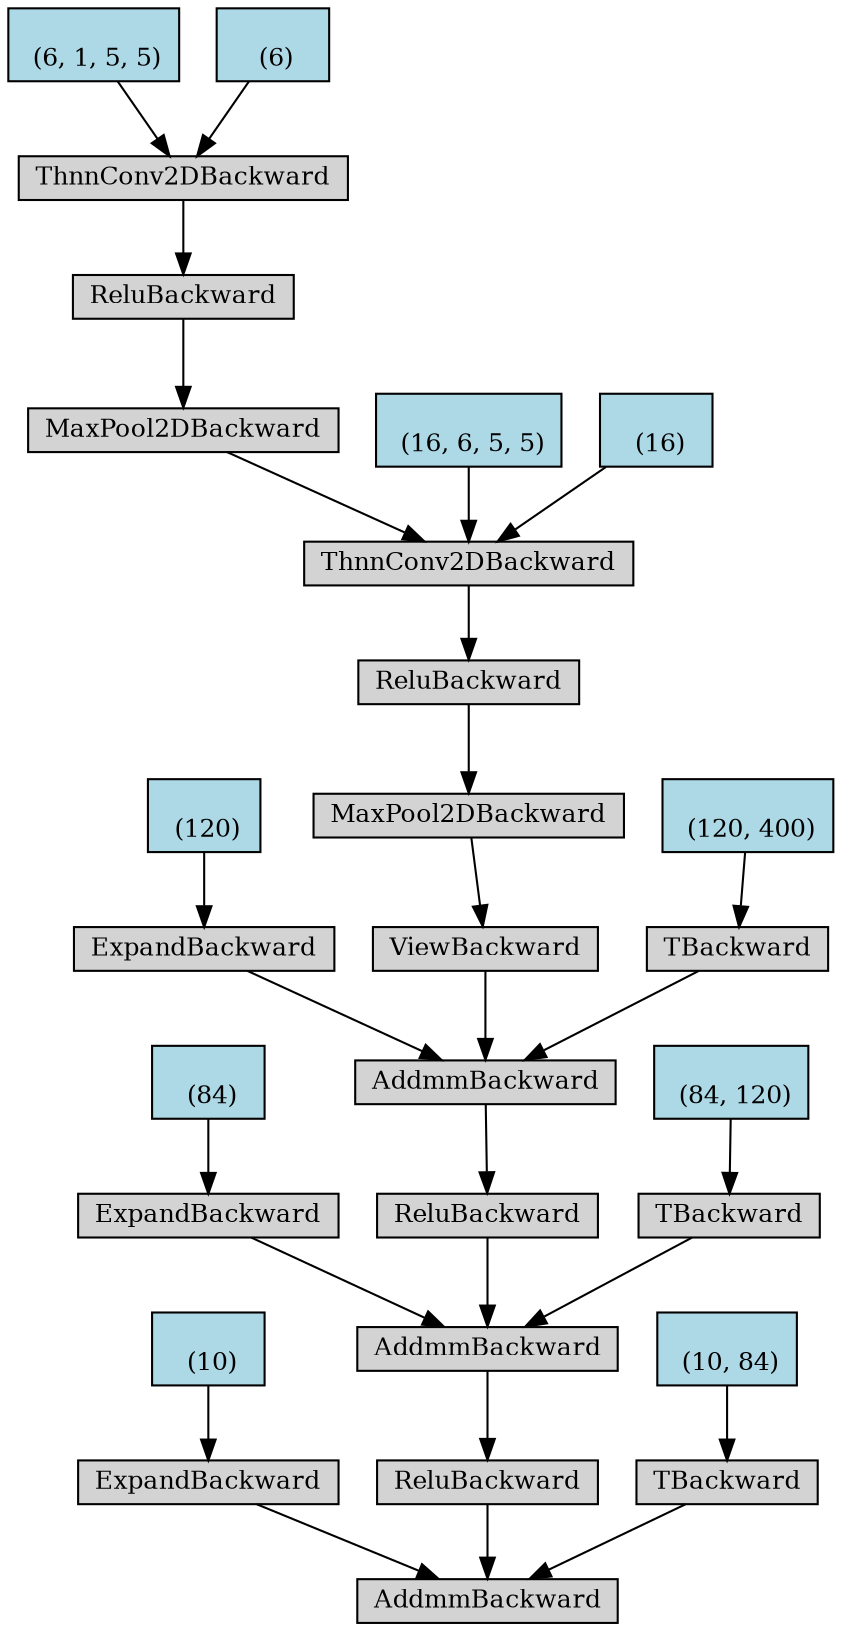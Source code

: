 digraph {
	graph [size="12,12"]
	node [align=left fontsize=12 height=0.2 ranksep=0.1 shape=box style=filled]
	4412732136 [label=AddmmBackward]
	4412732024 -> 4412732136
	4412732024 [label=ExpandBackward]
	4412713728 -> 4412732024
	4412713728 [label="
 (10)" fillcolor=lightblue]
	4412713168 -> 4412732136
	4412713168 [label=ReluBackward]
	4412791384 -> 4412713168
	4412791384 [label=AddmmBackward]
	4412791440 -> 4412791384
	4412791440 [label=ExpandBackward]
	4412792560 -> 4412791440
	4412792560 [label="
 (84)" fillcolor=lightblue]
	4412792392 -> 4412791384
	4412792392 [label=ReluBackward]
	4412792616 -> 4412792392
	4412792616 [label=AddmmBackward]
	4412792672 -> 4412792616
	4412792672 [label=ExpandBackward]
	4412821688 -> 4412792672
	4412821688 [label="
 (120)" fillcolor=lightblue]
	4412792784 -> 4412792616
	4412792784 [label=ViewBackward]
	4412821744 -> 4412792784
	4412821744 [label=MaxPool2DBackward]
	4412821800 -> 4412821744
	4412821800 [label=ReluBackward]
	4412821968 -> 4412821800
	4412821968 [label=ThnnConv2DBackward]
	4412822080 -> 4412821968
	4412822080 [label=MaxPool2DBackward]
	4412822304 -> 4412822080
	4412822304 [label=ReluBackward]
	4412822416 -> 4412822304
	4412822416 [label=ThnnConv2DBackward]
	4412822528 -> 4412822416
	4412822528 [label="
 (6, 1, 5, 5)" fillcolor=lightblue]
	4412822584 -> 4412822416
	4412822584 [label="
 (6)" fillcolor=lightblue]
	4412822136 -> 4412821968
	4412822136 [label="
 (16, 6, 5, 5)" fillcolor=lightblue]
	4412822192 -> 4412821968
	4412822192 [label="
 (16)" fillcolor=lightblue]
	4412821576 -> 4412792616
	4412821576 [label=TBackward]
	4412821856 -> 4412821576
	4412821856 [label="
 (120, 400)" fillcolor=lightblue]
	4412792448 -> 4412791384
	4412792448 [label=TBackward]
	4412792728 -> 4412792448
	4412792728 [label="
 (84, 120)" fillcolor=lightblue]
	4412713896 -> 4412732136
	4412713896 [label=TBackward]
	4412792336 -> 4412713896
	4412792336 [label="
 (10, 84)" fillcolor=lightblue]
}
